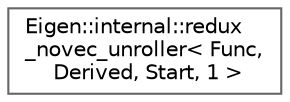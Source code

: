 digraph "类继承关系图"
{
 // LATEX_PDF_SIZE
  bgcolor="transparent";
  edge [fontname=Helvetica,fontsize=10,labelfontname=Helvetica,labelfontsize=10];
  node [fontname=Helvetica,fontsize=10,shape=box,height=0.2,width=0.4];
  rankdir="LR";
  Node0 [id="Node000000",label="Eigen::internal::redux\l_novec_unroller\< Func,\l Derived, Start, 1 \>",height=0.2,width=0.4,color="grey40", fillcolor="white", style="filled",URL="$struct_eigen_1_1internal_1_1redux__novec__unroller_3_01_func_00_01_derived_00_01_start_00_011_01_4.html",tooltip=" "];
}
